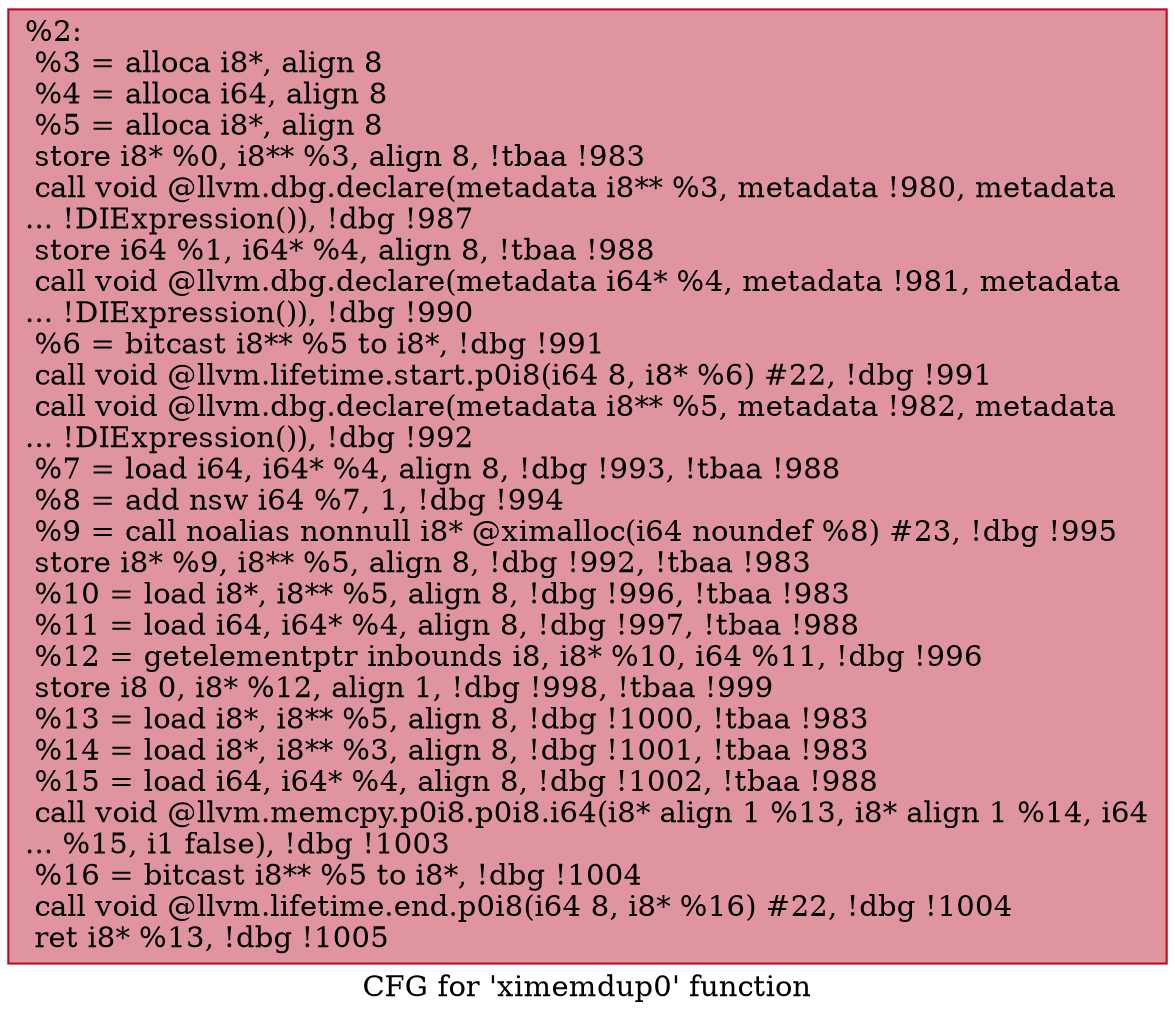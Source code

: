 digraph "CFG for 'ximemdup0' function" {
	label="CFG for 'ximemdup0' function";

	Node0x25f7ae0 [shape=record,color="#b70d28ff", style=filled, fillcolor="#b70d2870",label="{%2:\l  %3 = alloca i8*, align 8\l  %4 = alloca i64, align 8\l  %5 = alloca i8*, align 8\l  store i8* %0, i8** %3, align 8, !tbaa !983\l  call void @llvm.dbg.declare(metadata i8** %3, metadata !980, metadata\l... !DIExpression()), !dbg !987\l  store i64 %1, i64* %4, align 8, !tbaa !988\l  call void @llvm.dbg.declare(metadata i64* %4, metadata !981, metadata\l... !DIExpression()), !dbg !990\l  %6 = bitcast i8** %5 to i8*, !dbg !991\l  call void @llvm.lifetime.start.p0i8(i64 8, i8* %6) #22, !dbg !991\l  call void @llvm.dbg.declare(metadata i8** %5, metadata !982, metadata\l... !DIExpression()), !dbg !992\l  %7 = load i64, i64* %4, align 8, !dbg !993, !tbaa !988\l  %8 = add nsw i64 %7, 1, !dbg !994\l  %9 = call noalias nonnull i8* @ximalloc(i64 noundef %8) #23, !dbg !995\l  store i8* %9, i8** %5, align 8, !dbg !992, !tbaa !983\l  %10 = load i8*, i8** %5, align 8, !dbg !996, !tbaa !983\l  %11 = load i64, i64* %4, align 8, !dbg !997, !tbaa !988\l  %12 = getelementptr inbounds i8, i8* %10, i64 %11, !dbg !996\l  store i8 0, i8* %12, align 1, !dbg !998, !tbaa !999\l  %13 = load i8*, i8** %5, align 8, !dbg !1000, !tbaa !983\l  %14 = load i8*, i8** %3, align 8, !dbg !1001, !tbaa !983\l  %15 = load i64, i64* %4, align 8, !dbg !1002, !tbaa !988\l  call void @llvm.memcpy.p0i8.p0i8.i64(i8* align 1 %13, i8* align 1 %14, i64\l... %15, i1 false), !dbg !1003\l  %16 = bitcast i8** %5 to i8*, !dbg !1004\l  call void @llvm.lifetime.end.p0i8(i64 8, i8* %16) #22, !dbg !1004\l  ret i8* %13, !dbg !1005\l}"];
}
